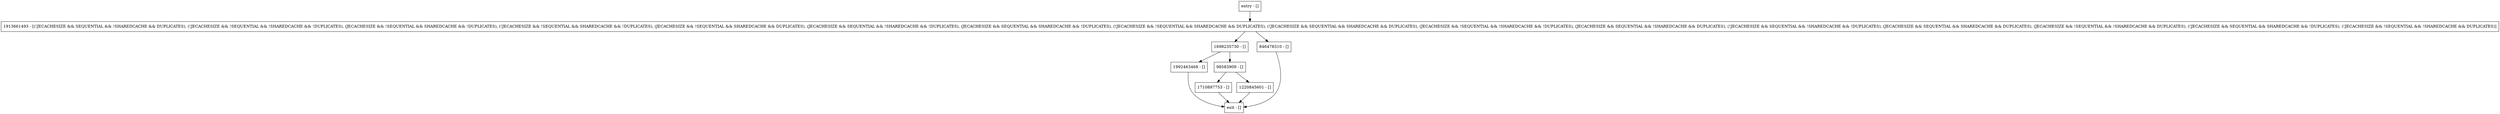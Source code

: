 digraph getStorageSize {
node [shape=record];
entry [label="entry - []"];
exit [label="exit - []"];
1698235730 [label="1698235730 - []"];
846478310 [label="846478310 - []"];
1992463468 [label="1992463468 - []"];
1710897753 [label="1710897753 - []"];
1220845601 [label="1220845601 - []"];
98583909 [label="98583909 - []"];
1913661493 [label="1913661493 - [(!JECACHESIZE && SEQUENTIAL && !SHAREDCACHE && DUPLICATES), (!JECACHESIZE && !SEQUENTIAL && !SHAREDCACHE && !DUPLICATES), (JECACHESIZE && !SEQUENTIAL && SHAREDCACHE && !DUPLICATES), (!JECACHESIZE && !SEQUENTIAL && SHAREDCACHE && !DUPLICATES), (JECACHESIZE && !SEQUENTIAL && SHAREDCACHE && DUPLICATES), (JECACHESIZE && SEQUENTIAL && !SHAREDCACHE && !DUPLICATES), (JECACHESIZE && SEQUENTIAL && SHAREDCACHE && !DUPLICATES), (!JECACHESIZE && !SEQUENTIAL && SHAREDCACHE && DUPLICATES), (!JECACHESIZE && SEQUENTIAL && SHAREDCACHE && DUPLICATES), (JECACHESIZE && !SEQUENTIAL && !SHAREDCACHE && !DUPLICATES), (JECACHESIZE && SEQUENTIAL && !SHAREDCACHE && DUPLICATES), (!JECACHESIZE && SEQUENTIAL && !SHAREDCACHE && !DUPLICATES), (JECACHESIZE && SEQUENTIAL && SHAREDCACHE && DUPLICATES), (JECACHESIZE && !SEQUENTIAL && !SHAREDCACHE && DUPLICATES), (!JECACHESIZE && SEQUENTIAL && SHAREDCACHE && !DUPLICATES), (!JECACHESIZE && !SEQUENTIAL && !SHAREDCACHE && DUPLICATES)]"];
entry;
exit;
entry -> 1913661493;
1698235730 -> 1992463468;
1698235730 -> 98583909;
846478310 -> exit;
1992463468 -> exit;
1710897753 -> exit;
1220845601 -> exit;
98583909 -> 1710897753;
98583909 -> 1220845601;
1913661493 -> 1698235730;
1913661493 -> 846478310;
}
